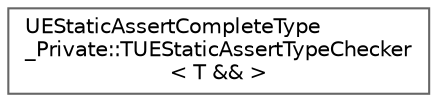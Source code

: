digraph "Graphical Class Hierarchy"
{
 // INTERACTIVE_SVG=YES
 // LATEX_PDF_SIZE
  bgcolor="transparent";
  edge [fontname=Helvetica,fontsize=10,labelfontname=Helvetica,labelfontsize=10];
  node [fontname=Helvetica,fontsize=10,shape=box,height=0.2,width=0.4];
  rankdir="LR";
  Node0 [id="Node000000",label="UEStaticAssertCompleteType\l_Private::TUEStaticAssertTypeChecker\l\< T && \>",height=0.2,width=0.4,color="grey40", fillcolor="white", style="filled",URL="$d2/d41/structUEStaticAssertCompleteType__Private_1_1TUEStaticAssertTypeChecker_3_01T_01_6_6_01_4.html",tooltip=" "];
}
